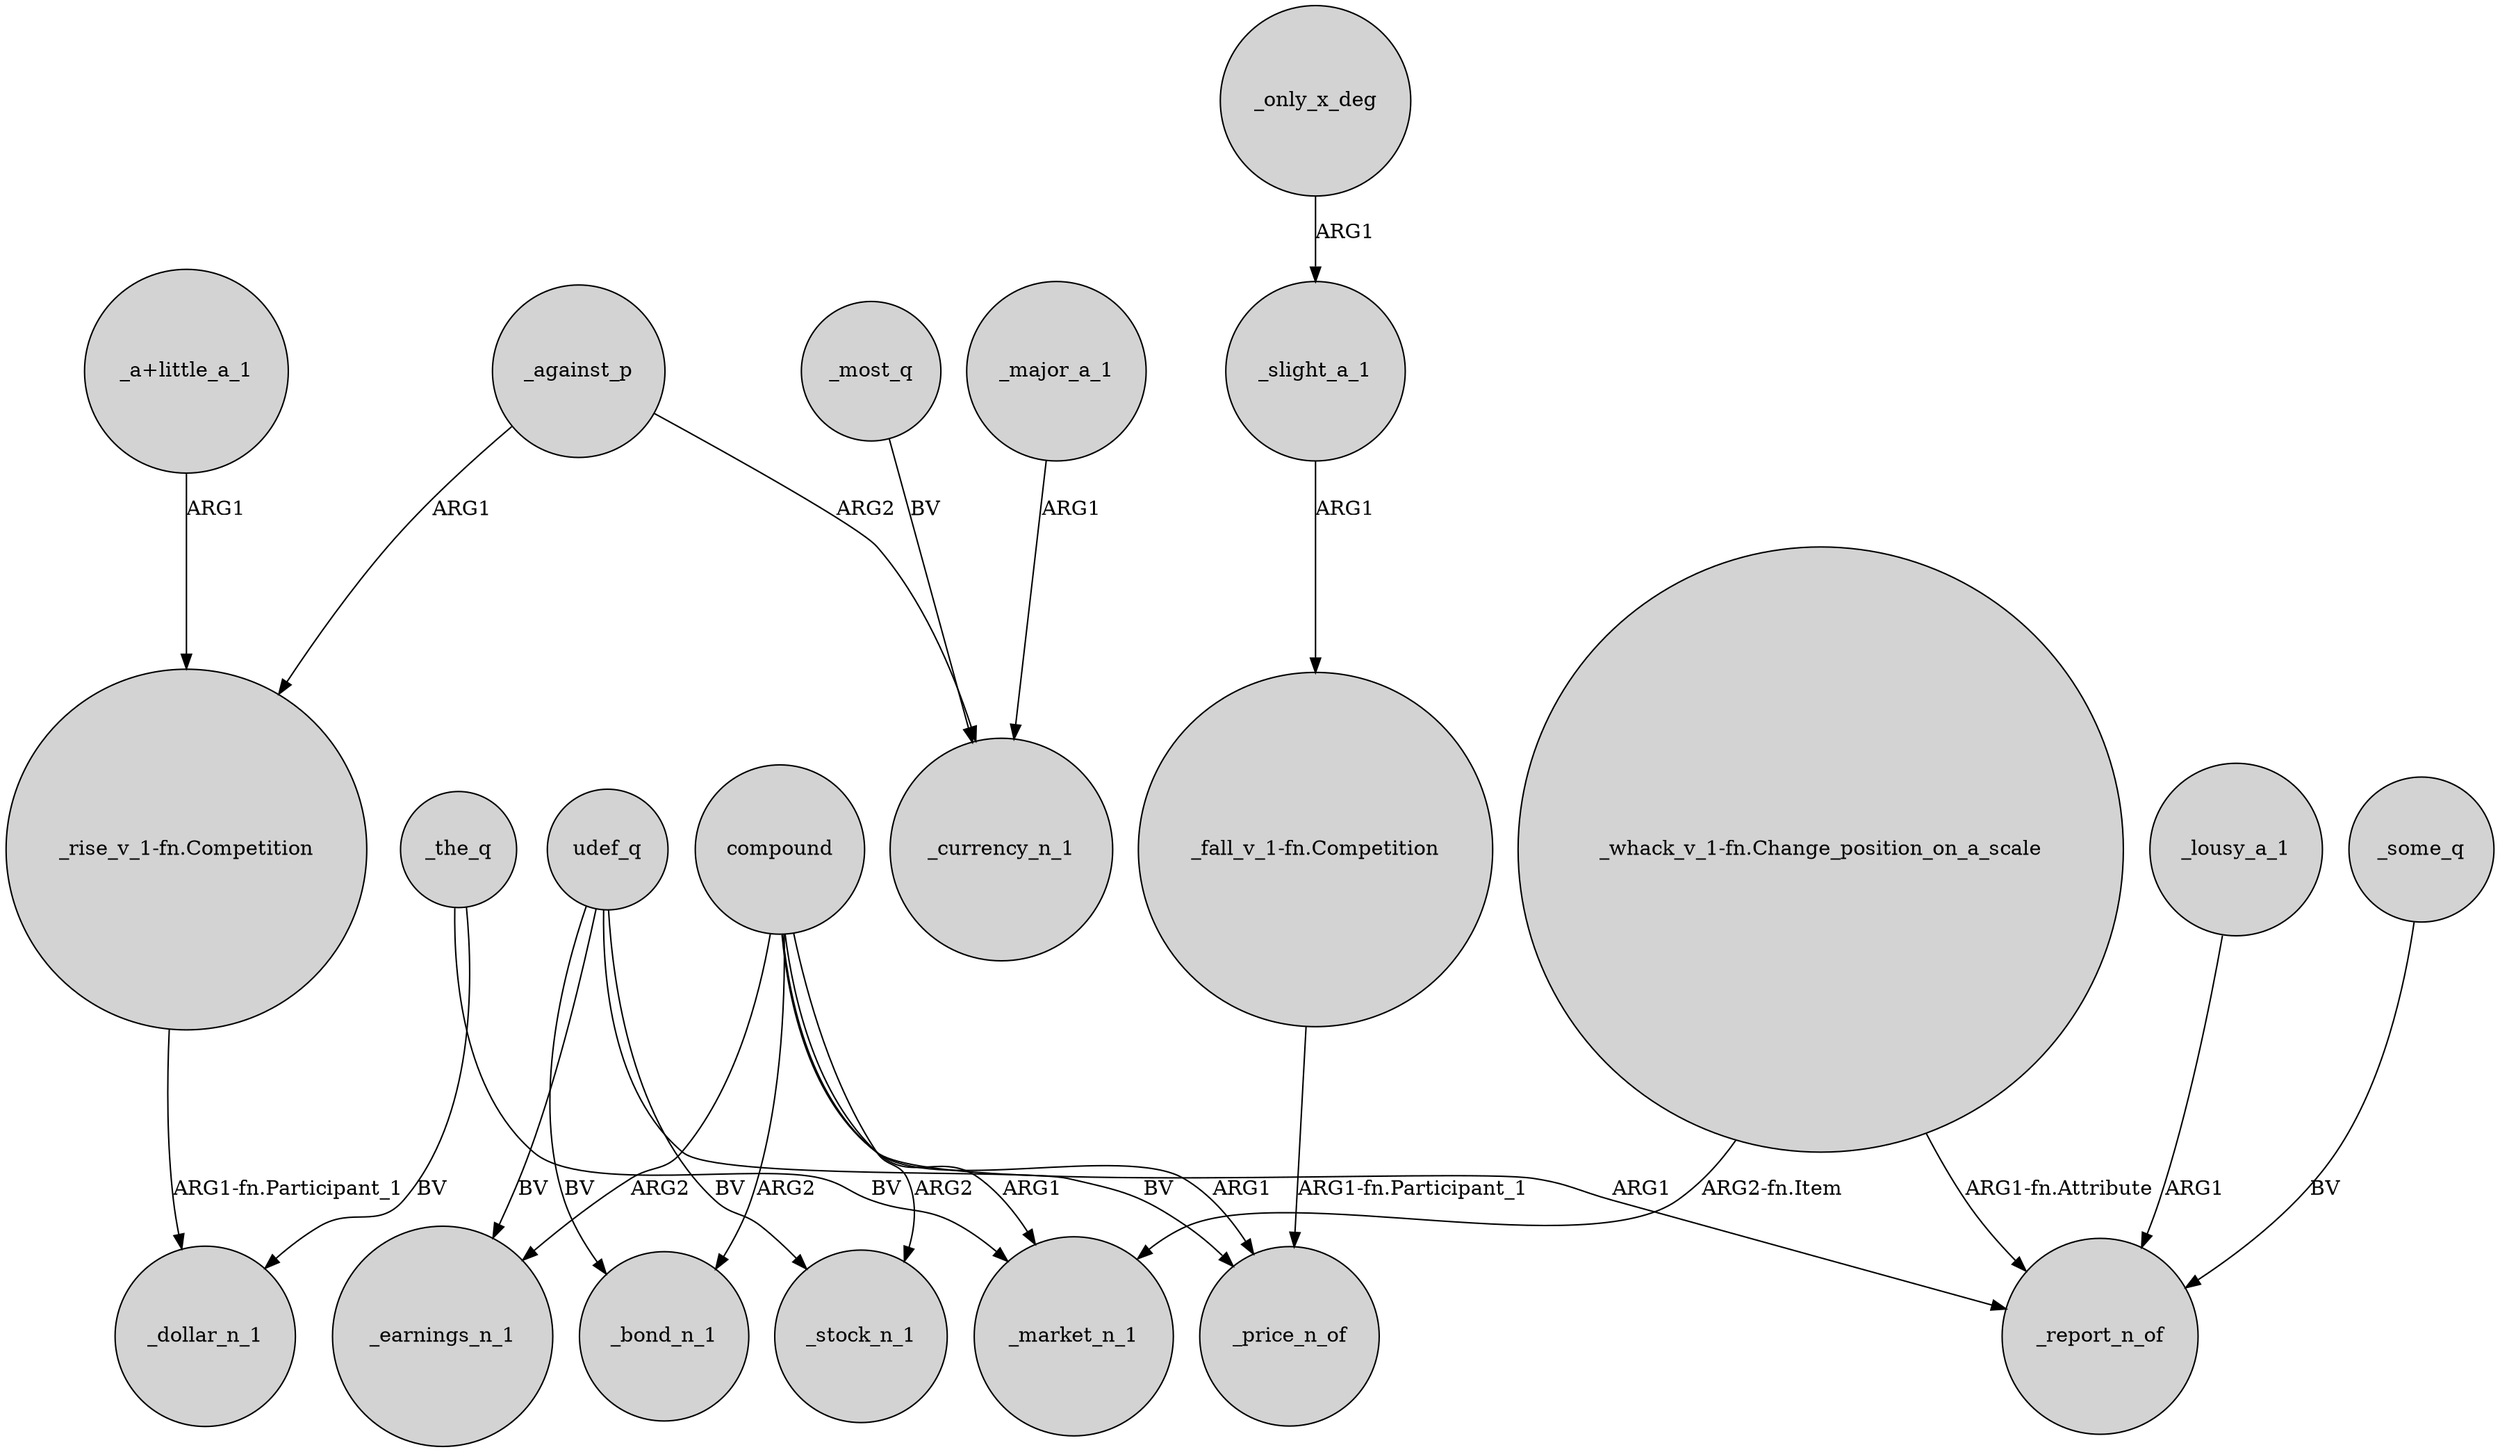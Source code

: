 digraph {
	node [shape=circle style=filled]
	"_whack_v_1-fn.Change_position_on_a_scale" -> _market_n_1 [label="ARG2-fn.Item"]
	udef_q -> _bond_n_1 [label=BV]
	udef_q -> _price_n_of [label=BV]
	_most_q -> _currency_n_1 [label=BV]
	_the_q -> _dollar_n_1 [label=BV]
	compound -> _bond_n_1 [label=ARG2]
	_the_q -> _market_n_1 [label=BV]
	"_fall_v_1-fn.Competition" -> _price_n_of [label="ARG1-fn.Participant_1"]
	_only_x_deg -> _slight_a_1 [label=ARG1]
	compound -> _earnings_n_1 [label=ARG2]
	udef_q -> _stock_n_1 [label=BV]
	_against_p -> _currency_n_1 [label=ARG2]
	"_rise_v_1-fn.Competition" -> _dollar_n_1 [label="ARG1-fn.Participant_1"]
	udef_q -> _earnings_n_1 [label=BV]
	compound -> _stock_n_1 [label=ARG2]
	_lousy_a_1 -> _report_n_of [label=ARG1]
	"_whack_v_1-fn.Change_position_on_a_scale" -> _report_n_of [label="ARG1-fn.Attribute"]
	compound -> _report_n_of [label=ARG1]
	compound -> _market_n_1 [label=ARG1]
	compound -> _price_n_of [label=ARG1]
	_some_q -> _report_n_of [label=BV]
	"_a+little_a_1" -> "_rise_v_1-fn.Competition" [label=ARG1]
	_against_p -> "_rise_v_1-fn.Competition" [label=ARG1]
	_slight_a_1 -> "_fall_v_1-fn.Competition" [label=ARG1]
	_major_a_1 -> _currency_n_1 [label=ARG1]
}
